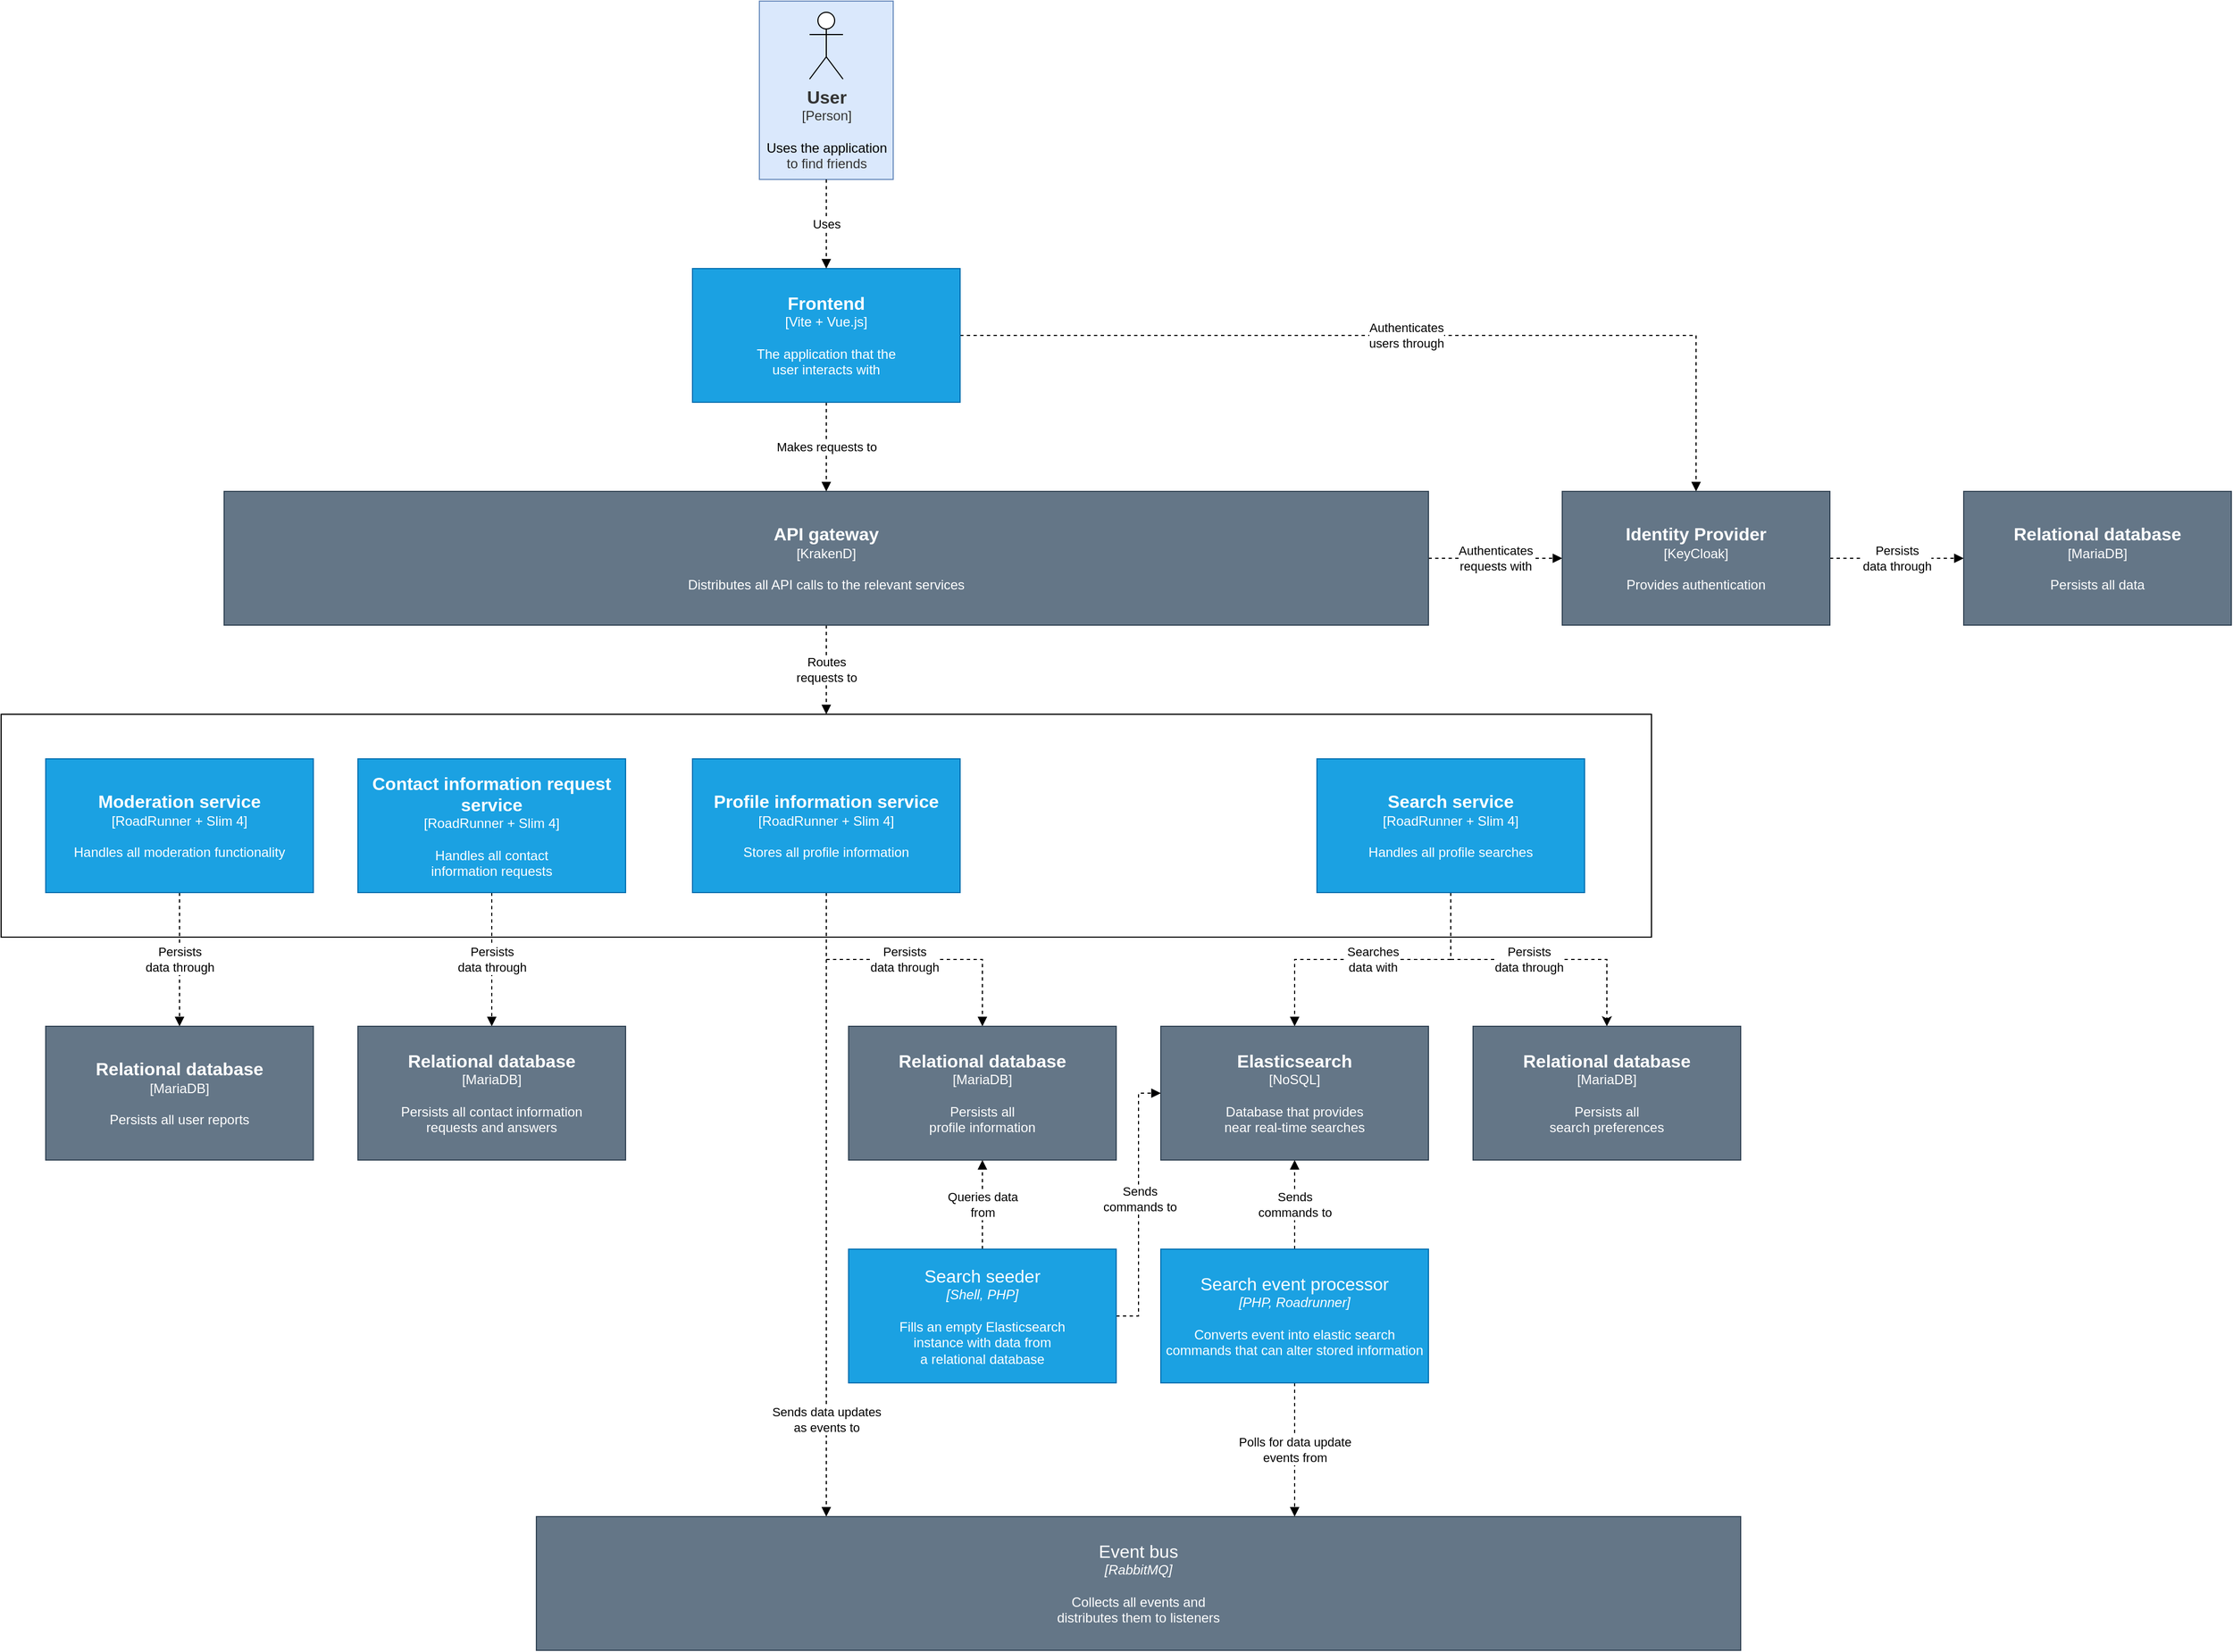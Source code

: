<mxfile version="21.6.8" type="device">
  <diagram name="Page-1" id="kuJznS0DVoPpEwPFq2Hu">
    <mxGraphModel dx="3471" dy="1993" grid="1" gridSize="10" guides="1" tooltips="1" connect="1" arrows="1" fold="1" page="1" pageScale="1" pageWidth="850" pageHeight="1100" math="0" shadow="0">
      <root>
        <mxCell id="0" />
        <mxCell id="1" parent="0" />
        <mxCell id="ojdyIvmKSNVb5ML1ykqz-10" value="" style="rounded=0;whiteSpace=wrap;html=1;fillColor=none;" parent="1" vertex="1">
          <mxGeometry x="40" y="680" width="1480" height="200" as="geometry" />
        </mxCell>
        <mxCell id="ojdyIvmKSNVb5ML1ykqz-1" value="" style="group" parent="1" vertex="1" connectable="0">
          <mxGeometry x="720" y="40" width="120" height="160" as="geometry" />
        </mxCell>
        <mxCell id="ojdyIvmKSNVb5ML1ykqz-2" value="" style="rounded=0;whiteSpace=wrap;html=1;fillColor=#dae8fc;strokeColor=#6c8ebf;" parent="ojdyIvmKSNVb5ML1ykqz-1" vertex="1">
          <mxGeometry width="120" height="160" as="geometry" />
        </mxCell>
        <mxCell id="ojdyIvmKSNVb5ML1ykqz-3" value="&lt;font style=&quot;border-color: var(--border-color); color: rgb(51, 51, 51); font-size: 16px;&quot;&gt;&lt;b style=&quot;border-color: var(--border-color);&quot;&gt;User&lt;/b&gt;&lt;br style=&quot;border-color: var(--border-color);&quot;&gt;&lt;/font&gt;&lt;font style=&quot;border-color: var(--border-color); color: rgb(51, 51, 51);&quot;&gt;[Person]&lt;/font&gt;&lt;br style=&quot;border-color: var(--border-color); color: rgb(51, 51, 51);&quot;&gt;&lt;br style=&quot;border-color: var(--border-color); color: rgb(51, 51, 51);&quot;&gt;Uses the application&lt;br style=&quot;border-color: var(--border-color); color: rgb(51, 51, 51);&quot;&gt;&lt;span style=&quot;color: rgb(51, 51, 51);&quot;&gt;to find friends&lt;/span&gt;" style="shape=umlActor;verticalLabelPosition=bottom;verticalAlign=top;html=1;outlineConnect=0;" parent="ojdyIvmKSNVb5ML1ykqz-1" vertex="1">
          <mxGeometry x="45" y="10" width="30" height="60" as="geometry" />
        </mxCell>
        <mxCell id="ojdyIvmKSNVb5ML1ykqz-19" value="Routes&lt;br&gt;requests to" style="edgeStyle=orthogonalEdgeStyle;rounded=0;orthogonalLoop=1;jettySize=auto;html=1;dashed=1;endArrow=block;endFill=1;" parent="1" source="ojdyIvmKSNVb5ML1ykqz-4" target="ojdyIvmKSNVb5ML1ykqz-10" edge="1">
          <mxGeometry relative="1" as="geometry" />
        </mxCell>
        <mxCell id="ojdyIvmKSNVb5ML1ykqz-34" value="Authenticates&lt;br&gt;requests with" style="edgeStyle=orthogonalEdgeStyle;rounded=0;orthogonalLoop=1;jettySize=auto;html=1;dashed=1;endArrow=block;endFill=1;" parent="1" source="ojdyIvmKSNVb5ML1ykqz-4" target="ojdyIvmKSNVb5ML1ykqz-33" edge="1">
          <mxGeometry relative="1" as="geometry" />
        </mxCell>
        <mxCell id="ojdyIvmKSNVb5ML1ykqz-4" value="&lt;b&gt;&lt;font style=&quot;font-size: 16px;&quot;&gt;API gateway&lt;/font&gt;&lt;/b&gt;&lt;br&gt;[KrakenD]&lt;br&gt;&lt;br&gt;Distributes all API calls to the relevant services" style="rounded=0;whiteSpace=wrap;html=1;fillColor=#647687;fontColor=#ffffff;strokeColor=#314354;" parent="1" vertex="1">
          <mxGeometry x="240" y="480" width="1080" height="120" as="geometry" />
        </mxCell>
        <mxCell id="ojdyIvmKSNVb5ML1ykqz-26" value="Persists&lt;br&gt;data through" style="edgeStyle=orthogonalEdgeStyle;rounded=0;orthogonalLoop=1;jettySize=auto;html=1;dashed=1;endArrow=block;endFill=1;" parent="1" source="ojdyIvmKSNVb5ML1ykqz-5" target="ojdyIvmKSNVb5ML1ykqz-25" edge="1">
          <mxGeometry relative="1" as="geometry" />
        </mxCell>
        <mxCell id="ojdyIvmKSNVb5ML1ykqz-5" value="&lt;b&gt;&lt;font style=&quot;font-size: 16px;&quot;&gt;Contact information request service&lt;/font&gt;&lt;/b&gt;&lt;br&gt;[RoadRunner + Slim 4]&lt;br&gt;&lt;br&gt;Handles all contact&lt;br&gt;information requests" style="rounded=0;whiteSpace=wrap;html=1;fillColor=#1ba1e2;fontColor=#ffffff;strokeColor=#006EAF;" parent="1" vertex="1">
          <mxGeometry x="360" y="720" width="240" height="120" as="geometry" />
        </mxCell>
        <mxCell id="EWogtiMlTXVDmMaVuwzW-2" value="Persists&lt;br style=&quot;border-color: var(--border-color);&quot;&gt;data through" style="edgeStyle=orthogonalEdgeStyle;rounded=0;orthogonalLoop=1;jettySize=auto;html=1;dashed=1;endArrow=block;endFill=1;" parent="1" source="ojdyIvmKSNVb5ML1ykqz-6" target="EWogtiMlTXVDmMaVuwzW-1" edge="1">
          <mxGeometry relative="1" as="geometry" />
        </mxCell>
        <mxCell id="12IVtjBrIT6F_KcPU9RN-17" value="Sends data updates&lt;br style=&quot;border-color: var(--border-color);&quot;&gt;as events to" style="edgeStyle=orthogonalEdgeStyle;rounded=0;orthogonalLoop=1;jettySize=auto;html=1;dashed=1;endArrow=block;endFill=1;" parent="1" source="ojdyIvmKSNVb5ML1ykqz-6" target="12IVtjBrIT6F_KcPU9RN-16" edge="1">
          <mxGeometry x="0.688" relative="1" as="geometry">
            <Array as="points">
              <mxPoint x="780" y="1100" />
              <mxPoint x="780" y="1100" />
            </Array>
            <mxPoint as="offset" />
          </mxGeometry>
        </mxCell>
        <mxCell id="ojdyIvmKSNVb5ML1ykqz-6" value="&lt;b&gt;&lt;font style=&quot;font-size: 16px;&quot;&gt;Profile information service&lt;/font&gt;&lt;/b&gt;&lt;br&gt;[RoadRunner + Slim 4]&lt;br&gt;&lt;br&gt;Stores all profile information" style="rounded=0;whiteSpace=wrap;html=1;fillColor=#1ba1e2;fontColor=#ffffff;strokeColor=#006EAF;" parent="1" vertex="1">
          <mxGeometry x="660" y="720" width="240" height="120" as="geometry" />
        </mxCell>
        <mxCell id="ojdyIvmKSNVb5ML1ykqz-32" value="Searches&lt;br style=&quot;border-color: var(--border-color);&quot;&gt;data with" style="edgeStyle=orthogonalEdgeStyle;rounded=0;orthogonalLoop=1;jettySize=auto;html=1;dashed=1;endArrow=block;endFill=1;" parent="1" source="ojdyIvmKSNVb5ML1ykqz-7" target="ojdyIvmKSNVb5ML1ykqz-29" edge="1">
          <mxGeometry relative="1" as="geometry" />
        </mxCell>
        <mxCell id="FutA6SevXXwzOcaBP_XX-2" value="Persists&lt;br style=&quot;border-color: var(--border-color);&quot;&gt;data through" style="edgeStyle=orthogonalEdgeStyle;rounded=0;orthogonalLoop=1;jettySize=auto;html=1;dashed=1;" parent="1" source="ojdyIvmKSNVb5ML1ykqz-7" target="FutA6SevXXwzOcaBP_XX-1" edge="1">
          <mxGeometry relative="1" as="geometry" />
        </mxCell>
        <mxCell id="ojdyIvmKSNVb5ML1ykqz-7" value="&lt;b&gt;&lt;font style=&quot;font-size: 16px;&quot;&gt;Search service&lt;/font&gt;&lt;/b&gt;&lt;br&gt;[RoadRunner + Slim 4]&lt;br&gt;&lt;br&gt;Handles all profile searches" style="rounded=0;whiteSpace=wrap;html=1;fillColor=#1ba1e2;fontColor=#ffffff;strokeColor=#006EAF;" parent="1" vertex="1">
          <mxGeometry x="1220" y="720" width="240" height="120" as="geometry" />
        </mxCell>
        <mxCell id="ojdyIvmKSNVb5ML1ykqz-22" value="Makes requests to" style="edgeStyle=orthogonalEdgeStyle;rounded=0;orthogonalLoop=1;jettySize=auto;html=1;dashed=1;endArrow=block;endFill=1;" parent="1" source="ojdyIvmKSNVb5ML1ykqz-20" target="ojdyIvmKSNVb5ML1ykqz-4" edge="1">
          <mxGeometry relative="1" as="geometry" />
        </mxCell>
        <mxCell id="B0_EtS0rBYMPzbcSV6H1-1" value="Authenticates&lt;br&gt;users through" style="edgeStyle=orthogonalEdgeStyle;rounded=0;orthogonalLoop=1;jettySize=auto;html=1;dashed=1;endArrow=block;endFill=1;" parent="1" source="ojdyIvmKSNVb5ML1ykqz-20" target="ojdyIvmKSNVb5ML1ykqz-33" edge="1">
          <mxGeometry relative="1" as="geometry" />
        </mxCell>
        <mxCell id="ojdyIvmKSNVb5ML1ykqz-20" value="&lt;b&gt;&lt;font style=&quot;font-size: 16px;&quot;&gt;Frontend&lt;/font&gt;&lt;/b&gt;&lt;br&gt;[Vite + Vue.js]&lt;br&gt;&lt;br&gt;The application that the&lt;br&gt;user interacts with" style="rounded=0;whiteSpace=wrap;html=1;fillColor=#1ba1e2;fontColor=#ffffff;strokeColor=#006EAF;" parent="1" vertex="1">
          <mxGeometry x="660" y="280" width="240" height="120" as="geometry" />
        </mxCell>
        <mxCell id="ojdyIvmKSNVb5ML1ykqz-21" value="Uses" style="edgeStyle=orthogonalEdgeStyle;rounded=0;orthogonalLoop=1;jettySize=auto;html=1;dashed=1;endArrow=block;endFill=1;" parent="1" source="ojdyIvmKSNVb5ML1ykqz-2" target="ojdyIvmKSNVb5ML1ykqz-20" edge="1">
          <mxGeometry relative="1" as="geometry" />
        </mxCell>
        <mxCell id="ojdyIvmKSNVb5ML1ykqz-25" value="&lt;b&gt;&lt;font style=&quot;font-size: 16px;&quot;&gt;Relational database&lt;/font&gt;&lt;/b&gt;&lt;br&gt;[MariaDB]&lt;br&gt;&lt;br&gt;Persists all contact information&lt;br&gt;requests and answers" style="rounded=0;whiteSpace=wrap;html=1;fillColor=#647687;fontColor=#ffffff;strokeColor=#314354;" parent="1" vertex="1">
          <mxGeometry x="360" y="960" width="240" height="120" as="geometry" />
        </mxCell>
        <mxCell id="ojdyIvmKSNVb5ML1ykqz-29" value="&lt;b&gt;&lt;font style=&quot;font-size: 16px;&quot;&gt;Elasticsearch&lt;/font&gt;&lt;/b&gt;&lt;br&gt;[NoSQL]&lt;br&gt;&lt;br&gt;Database that provides&lt;br&gt;near real-time searches" style="rounded=0;whiteSpace=wrap;html=1;fillColor=#647687;fontColor=#ffffff;strokeColor=#314354;" parent="1" vertex="1">
          <mxGeometry x="1080" y="960" width="240" height="120" as="geometry" />
        </mxCell>
        <mxCell id="ojdyIvmKSNVb5ML1ykqz-36" value="Persists&lt;br style=&quot;border-color: var(--border-color);&quot;&gt;data through" style="edgeStyle=orthogonalEdgeStyle;rounded=0;orthogonalLoop=1;jettySize=auto;html=1;dashed=1;endArrow=block;endFill=1;" parent="1" source="ojdyIvmKSNVb5ML1ykqz-33" target="ojdyIvmKSNVb5ML1ykqz-35" edge="1">
          <mxGeometry relative="1" as="geometry" />
        </mxCell>
        <mxCell id="ojdyIvmKSNVb5ML1ykqz-33" value="&lt;b&gt;&lt;font style=&quot;font-size: 16px;&quot;&gt;Identity Provider&lt;/font&gt;&lt;/b&gt;&lt;br&gt;[KeyCloak]&lt;br&gt;&lt;br&gt;Provides authentication" style="rounded=0;whiteSpace=wrap;html=1;fillColor=#647687;fontColor=#ffffff;strokeColor=#314354;" parent="1" vertex="1">
          <mxGeometry x="1440" y="480" width="240" height="120" as="geometry" />
        </mxCell>
        <mxCell id="ojdyIvmKSNVb5ML1ykqz-35" value="&lt;b&gt;&lt;font style=&quot;font-size: 16px;&quot;&gt;Relational database&lt;/font&gt;&lt;/b&gt;&lt;br&gt;[MariaDB]&lt;br&gt;&lt;br&gt;Persists all data" style="rounded=0;whiteSpace=wrap;html=1;fillColor=#647687;fontColor=#ffffff;strokeColor=#314354;" parent="1" vertex="1">
          <mxGeometry x="1800" y="480" width="240" height="120" as="geometry" />
        </mxCell>
        <mxCell id="EWogtiMlTXVDmMaVuwzW-1" value="&lt;b style=&quot;border-color: var(--border-color);&quot;&gt;&lt;font style=&quot;border-color: var(--border-color); font-size: 16px;&quot;&gt;Relational database&lt;/font&gt;&lt;/b&gt;&lt;br style=&quot;border-color: var(--border-color);&quot;&gt;[MariaDB]&lt;br style=&quot;border-color: var(--border-color);&quot;&gt;&lt;br style=&quot;border-color: var(--border-color);&quot;&gt;Persists all&lt;br style=&quot;border-color: var(--border-color);&quot;&gt;profile information" style="rounded=0;whiteSpace=wrap;html=1;fillColor=#647687;fontColor=#ffffff;strokeColor=#314354;" parent="1" vertex="1">
          <mxGeometry x="800" y="960" width="240" height="120" as="geometry" />
        </mxCell>
        <mxCell id="EWogtiMlTXVDmMaVuwzW-6" value="Persists&lt;br style=&quot;border-color: var(--border-color);&quot;&gt;data through" style="edgeStyle=orthogonalEdgeStyle;rounded=0;orthogonalLoop=1;jettySize=auto;html=1;dashed=1;endArrow=block;endFill=1;" parent="1" source="EWogtiMlTXVDmMaVuwzW-4" target="EWogtiMlTXVDmMaVuwzW-5" edge="1">
          <mxGeometry relative="1" as="geometry" />
        </mxCell>
        <mxCell id="EWogtiMlTXVDmMaVuwzW-4" value="&lt;b&gt;&lt;font style=&quot;font-size: 16px;&quot;&gt;Moderation service&lt;/font&gt;&lt;/b&gt;&lt;br&gt;[RoadRunner + Slim 4]&lt;br&gt;&lt;br&gt;Handles all moderation functionality" style="rounded=0;whiteSpace=wrap;html=1;fillColor=#1ba1e2;fontColor=#ffffff;strokeColor=#006EAF;" parent="1" vertex="1">
          <mxGeometry x="80" y="720" width="240" height="120" as="geometry" />
        </mxCell>
        <mxCell id="EWogtiMlTXVDmMaVuwzW-5" value="&lt;b&gt;&lt;font style=&quot;font-size: 16px;&quot;&gt;Relational database&lt;/font&gt;&lt;/b&gt;&lt;br&gt;[MariaDB]&lt;br&gt;&lt;br&gt;Persists all user reports" style="rounded=0;whiteSpace=wrap;html=1;fillColor=#647687;fontColor=#ffffff;strokeColor=#314354;" parent="1" vertex="1">
          <mxGeometry x="80" y="960" width="240" height="120" as="geometry" />
        </mxCell>
        <mxCell id="FutA6SevXXwzOcaBP_XX-1" value="&lt;b&gt;&lt;font style=&quot;font-size: 16px;&quot;&gt;Relational database&lt;/font&gt;&lt;/b&gt;&lt;br&gt;[MariaDB]&lt;br&gt;&lt;br&gt;Persists all&lt;br&gt;search preferences" style="rounded=0;whiteSpace=wrap;html=1;fillColor=#647687;fontColor=#ffffff;strokeColor=#314354;" parent="1" vertex="1">
          <mxGeometry x="1360" y="960" width="240" height="120" as="geometry" />
        </mxCell>
        <mxCell id="12IVtjBrIT6F_KcPU9RN-16" value="&lt;font style=&quot;border-color: var(--border-color); font-size: 16px;&quot;&gt;Event bus&lt;/font&gt;&lt;br style=&quot;border-color: var(--border-color);&quot;&gt;&lt;i style=&quot;border-color: var(--border-color);&quot;&gt;[RabbitMQ]&lt;/i&gt;&lt;br style=&quot;border-color: var(--border-color);&quot;&gt;&lt;br style=&quot;border-color: var(--border-color);&quot;&gt;Collects all events and&lt;br style=&quot;border-color: var(--border-color);&quot;&gt;distributes them to listeners" style="rounded=0;whiteSpace=wrap;html=1;fillColor=#647687;fontColor=#ffffff;strokeColor=#314354;" parent="1" vertex="1">
          <mxGeometry x="520" y="1400" width="1080" height="120" as="geometry" />
        </mxCell>
        <mxCell id="12IVtjBrIT6F_KcPU9RN-21" value="Sends&lt;br style=&quot;border-color: var(--border-color);&quot;&gt;commands to" style="edgeStyle=orthogonalEdgeStyle;rounded=0;orthogonalLoop=1;jettySize=auto;html=1;dashed=1;endArrow=block;endFill=1;" parent="1" source="12IVtjBrIT6F_KcPU9RN-19" target="ojdyIvmKSNVb5ML1ykqz-29" edge="1">
          <mxGeometry relative="1" as="geometry">
            <Array as="points">
              <mxPoint x="1200" y="1260" />
            </Array>
          </mxGeometry>
        </mxCell>
        <mxCell id="12IVtjBrIT6F_KcPU9RN-22" value="Polls for data update &lt;br&gt;events from" style="edgeStyle=orthogonalEdgeStyle;rounded=0;orthogonalLoop=1;jettySize=auto;html=1;dashed=1;endArrow=block;endFill=1;" parent="1" source="12IVtjBrIT6F_KcPU9RN-19" target="12IVtjBrIT6F_KcPU9RN-16" edge="1">
          <mxGeometry relative="1" as="geometry">
            <Array as="points">
              <mxPoint x="1200" y="1320" />
              <mxPoint x="1200" y="1320" />
            </Array>
          </mxGeometry>
        </mxCell>
        <mxCell id="12IVtjBrIT6F_KcPU9RN-19" value="&lt;font style=&quot;border-color: var(--border-color); font-size: 16px;&quot;&gt;Search event processor&lt;/font&gt;&lt;br style=&quot;border-color: var(--border-color);&quot;&gt;&lt;i style=&quot;border-color: var(--border-color);&quot;&gt;[PHP, Roadrunner]&lt;/i&gt;&lt;br style=&quot;border-color: var(--border-color);&quot;&gt;&lt;br style=&quot;border-color: var(--border-color);&quot;&gt;Converts event into elastic search commands that can alter stored information" style="rounded=0;whiteSpace=wrap;html=1;fillColor=#1ba1e2;fontColor=#ffffff;strokeColor=#006EAF;" parent="1" vertex="1">
          <mxGeometry x="1080" y="1160" width="240" height="120" as="geometry" />
        </mxCell>
        <mxCell id="12IVtjBrIT6F_KcPU9RN-25" value="Queries data&lt;br style=&quot;border-color: var(--border-color);&quot;&gt;from" style="edgeStyle=orthogonalEdgeStyle;rounded=0;orthogonalLoop=1;jettySize=auto;html=1;endArrow=block;endFill=1;dashed=1;" parent="1" source="12IVtjBrIT6F_KcPU9RN-24" target="EWogtiMlTXVDmMaVuwzW-1" edge="1">
          <mxGeometry relative="1" as="geometry" />
        </mxCell>
        <mxCell id="12IVtjBrIT6F_KcPU9RN-26" style="edgeStyle=orthogonalEdgeStyle;rounded=0;orthogonalLoop=1;jettySize=auto;html=1;dashed=1;endArrow=block;endFill=1;" parent="1" source="12IVtjBrIT6F_KcPU9RN-24" target="ojdyIvmKSNVb5ML1ykqz-29" edge="1">
          <mxGeometry relative="1" as="geometry">
            <Array as="points">
              <mxPoint x="1060" y="1220" />
              <mxPoint x="1060" y="1020" />
            </Array>
          </mxGeometry>
        </mxCell>
        <mxCell id="12IVtjBrIT6F_KcPU9RN-27" value="Sends&lt;br style=&quot;border-color: var(--border-color);&quot;&gt;commands to" style="edgeLabel;html=1;align=center;verticalAlign=middle;resizable=0;points=[];" parent="12IVtjBrIT6F_KcPU9RN-26" vertex="1" connectable="0">
          <mxGeometry x="0.047" y="-1" relative="1" as="geometry">
            <mxPoint as="offset" />
          </mxGeometry>
        </mxCell>
        <mxCell id="12IVtjBrIT6F_KcPU9RN-24" value="&lt;font style=&quot;border-color: var(--border-color); font-size: 16px;&quot;&gt;Search seeder&lt;/font&gt;&lt;br style=&quot;border-color: var(--border-color);&quot;&gt;&lt;i style=&quot;border-color: var(--border-color);&quot;&gt;[Shell, PHP]&lt;/i&gt;&lt;br style=&quot;border-color: var(--border-color);&quot;&gt;&lt;br style=&quot;border-color: var(--border-color);&quot;&gt;Fills an empty Elasticsearch&lt;br style=&quot;border-color: var(--border-color);&quot;&gt;instance with data from&lt;br style=&quot;border-color: var(--border-color);&quot;&gt;a relational database" style="rounded=0;whiteSpace=wrap;html=1;fillColor=#1ba1e2;fontColor=#ffffff;strokeColor=#006EAF;" parent="1" vertex="1">
          <mxGeometry x="800" y="1160" width="240" height="120" as="geometry" />
        </mxCell>
      </root>
    </mxGraphModel>
  </diagram>
</mxfile>
